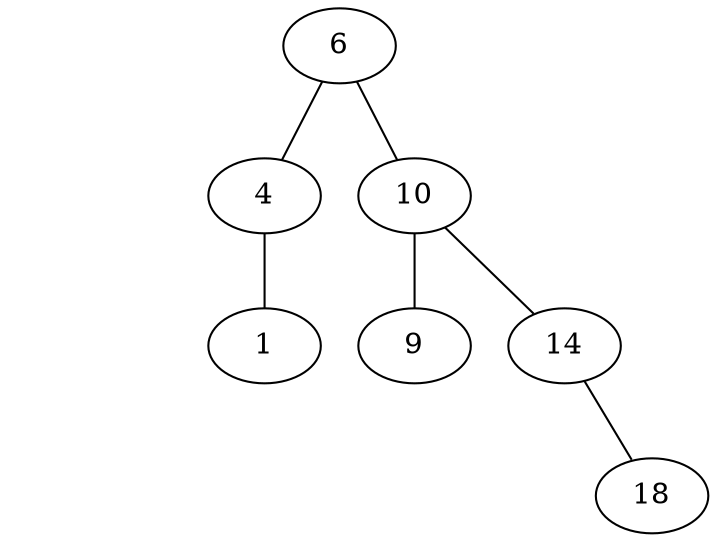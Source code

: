 digraph G {
    edge [arrowhead=none]
    none1, none2 [style=invisible]
    6 -> 4
    6 -> 10
    4 -> 1
    4 -> none1 [style=invisible]
    10 -> 9
    10 -> 14
    14 -> 18
    14 -> none2 [style=invisible]
}